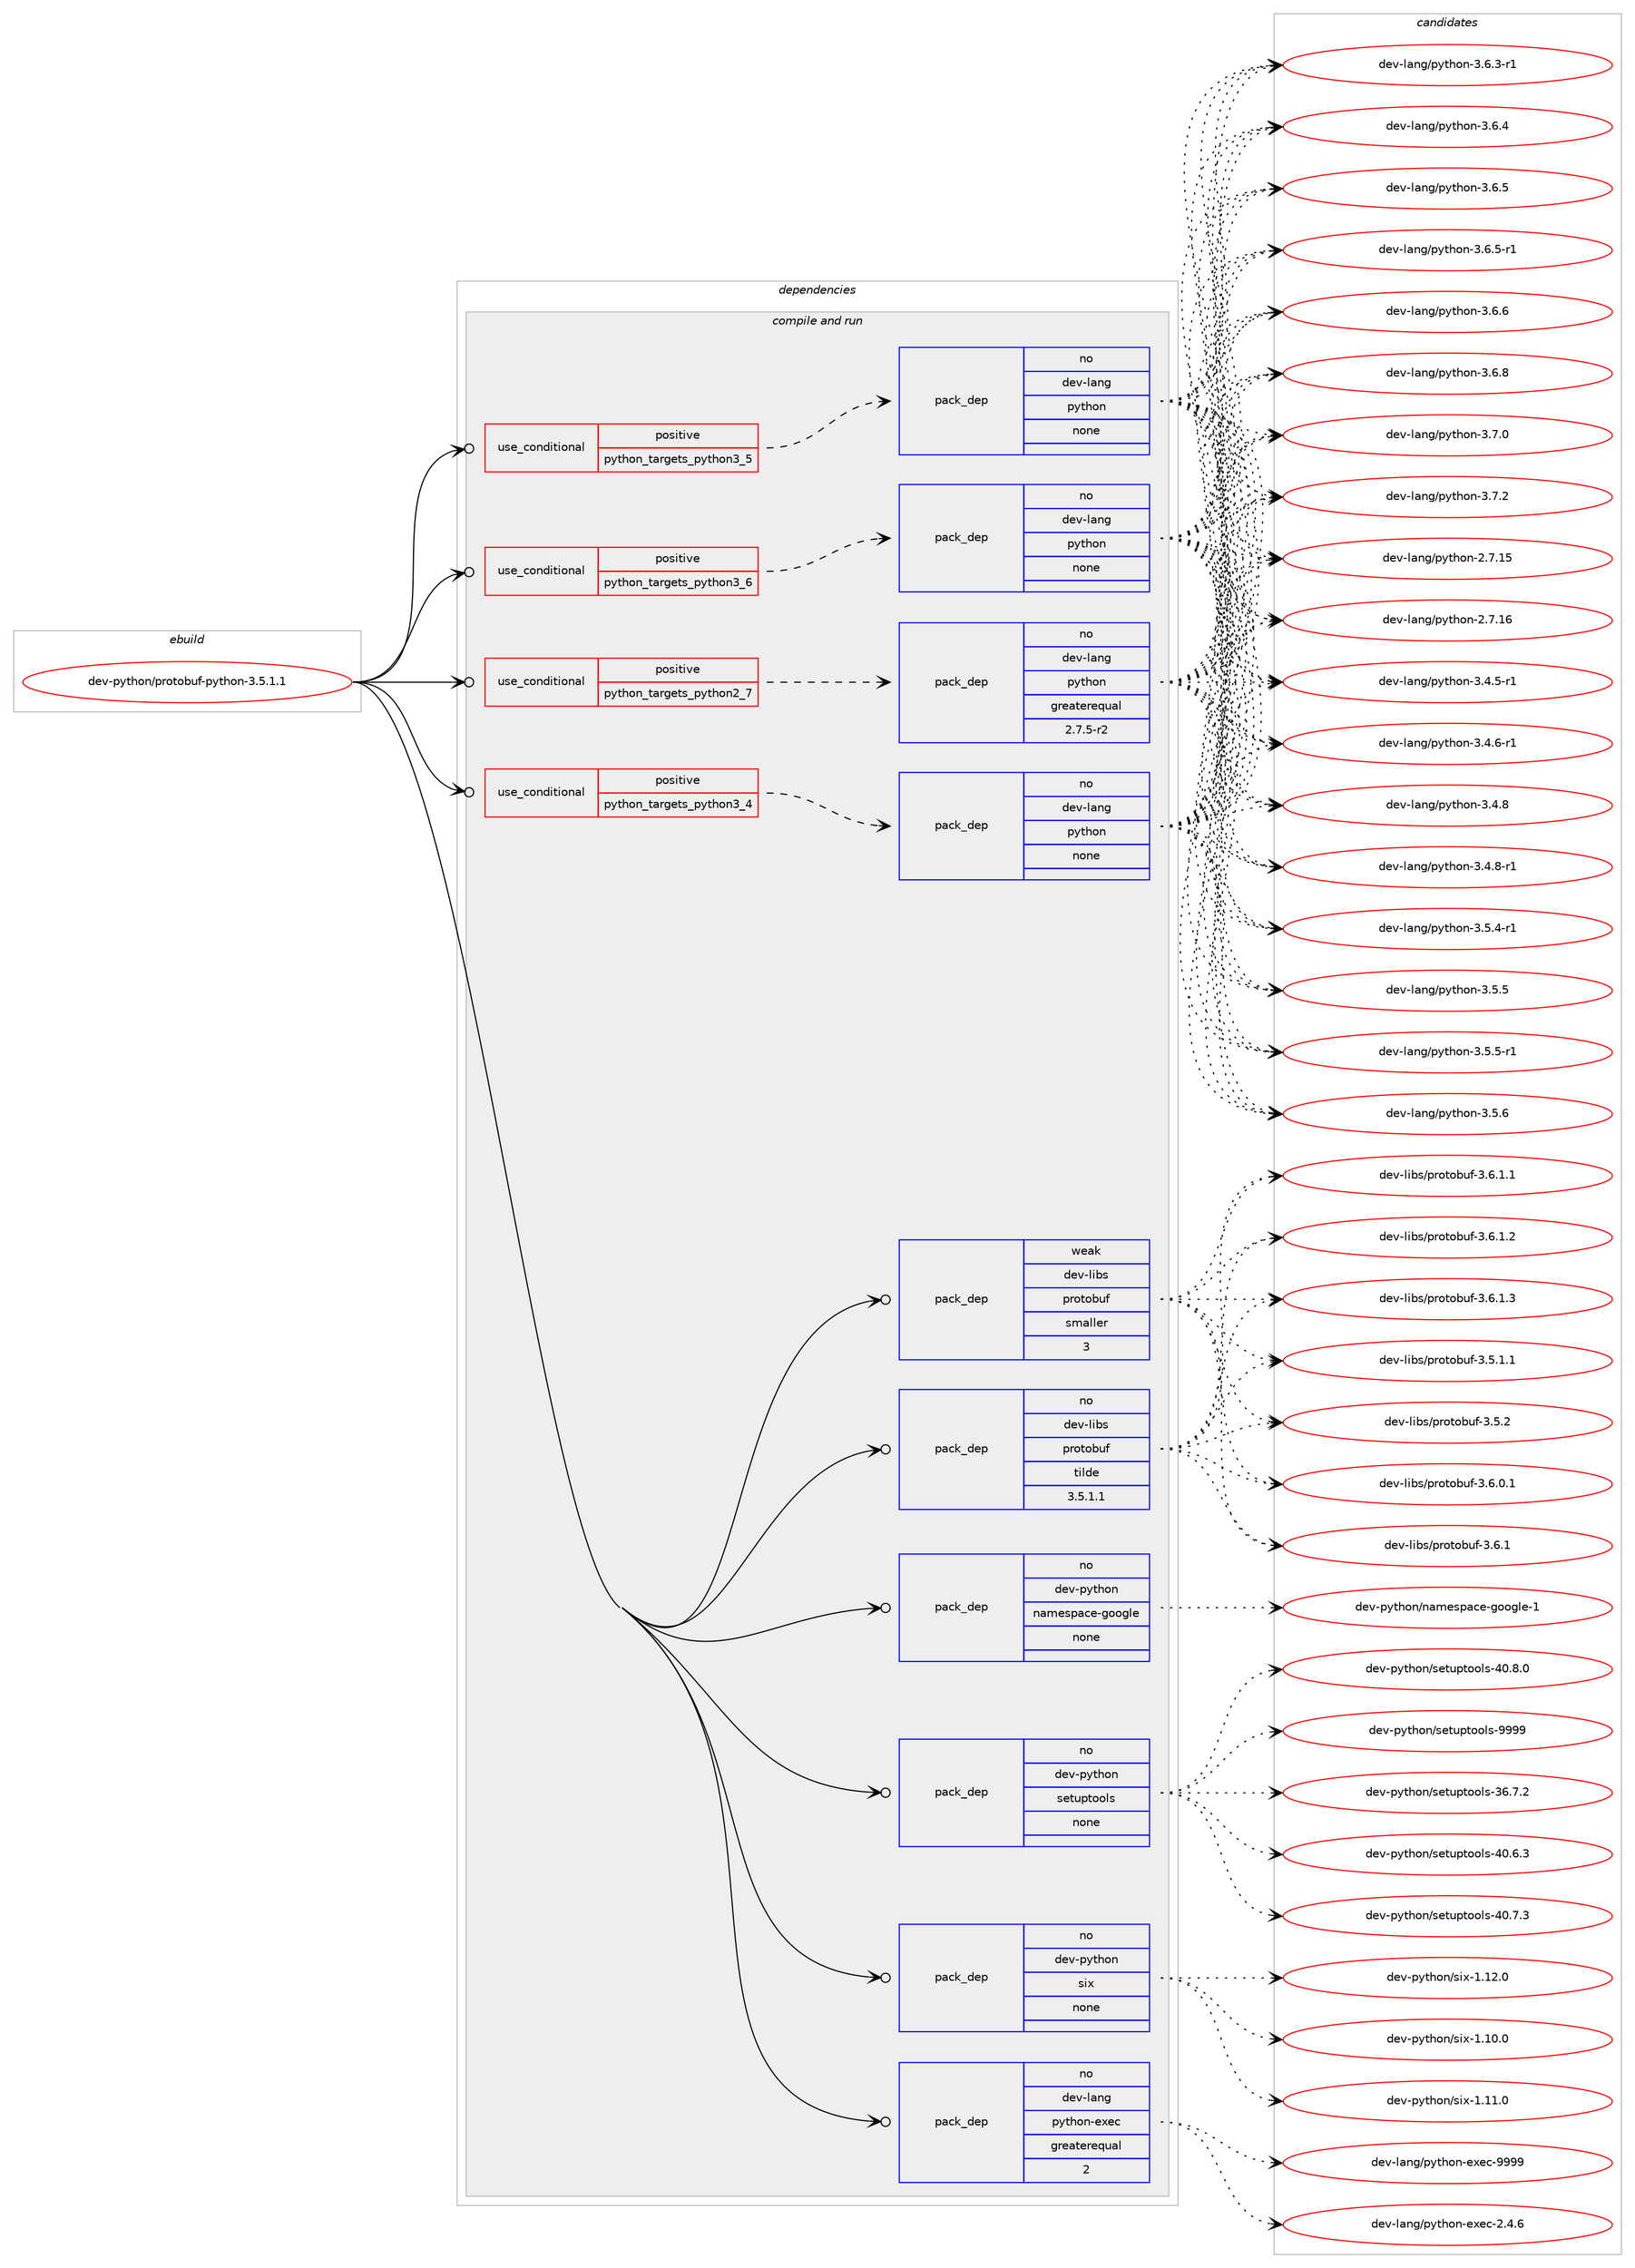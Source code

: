 digraph prolog {

# *************
# Graph options
# *************

newrank=true;
concentrate=true;
compound=true;
graph [rankdir=LR,fontname=Helvetica,fontsize=10,ranksep=1.5];#, ranksep=2.5, nodesep=0.2];
edge  [arrowhead=vee];
node  [fontname=Helvetica,fontsize=10];

# **********
# The ebuild
# **********

subgraph cluster_leftcol {
color=gray;
rank=same;
label=<<i>ebuild</i>>;
id [label="dev-python/protobuf-python-3.5.1.1", color=red, width=4, href="../dev-python/protobuf-python-3.5.1.1.svg"];
}

# ****************
# The dependencies
# ****************

subgraph cluster_midcol {
color=gray;
label=<<i>dependencies</i>>;
subgraph cluster_compile {
fillcolor="#eeeeee";
style=filled;
label=<<i>compile</i>>;
}
subgraph cluster_compileandrun {
fillcolor="#eeeeee";
style=filled;
label=<<i>compile and run</i>>;
subgraph cond379886 {
dependency1426692 [label=<<TABLE BORDER="0" CELLBORDER="1" CELLSPACING="0" CELLPADDING="4"><TR><TD ROWSPAN="3" CELLPADDING="10">use_conditional</TD></TR><TR><TD>positive</TD></TR><TR><TD>python_targets_python2_7</TD></TR></TABLE>>, shape=none, color=red];
subgraph pack1023492 {
dependency1426693 [label=<<TABLE BORDER="0" CELLBORDER="1" CELLSPACING="0" CELLPADDING="4" WIDTH="220"><TR><TD ROWSPAN="6" CELLPADDING="30">pack_dep</TD></TR><TR><TD WIDTH="110">no</TD></TR><TR><TD>dev-lang</TD></TR><TR><TD>python</TD></TR><TR><TD>greaterequal</TD></TR><TR><TD>2.7.5-r2</TD></TR></TABLE>>, shape=none, color=blue];
}
dependency1426692:e -> dependency1426693:w [weight=20,style="dashed",arrowhead="vee"];
}
id:e -> dependency1426692:w [weight=20,style="solid",arrowhead="odotvee"];
subgraph cond379887 {
dependency1426694 [label=<<TABLE BORDER="0" CELLBORDER="1" CELLSPACING="0" CELLPADDING="4"><TR><TD ROWSPAN="3" CELLPADDING="10">use_conditional</TD></TR><TR><TD>positive</TD></TR><TR><TD>python_targets_python3_4</TD></TR></TABLE>>, shape=none, color=red];
subgraph pack1023493 {
dependency1426695 [label=<<TABLE BORDER="0" CELLBORDER="1" CELLSPACING="0" CELLPADDING="4" WIDTH="220"><TR><TD ROWSPAN="6" CELLPADDING="30">pack_dep</TD></TR><TR><TD WIDTH="110">no</TD></TR><TR><TD>dev-lang</TD></TR><TR><TD>python</TD></TR><TR><TD>none</TD></TR><TR><TD></TD></TR></TABLE>>, shape=none, color=blue];
}
dependency1426694:e -> dependency1426695:w [weight=20,style="dashed",arrowhead="vee"];
}
id:e -> dependency1426694:w [weight=20,style="solid",arrowhead="odotvee"];
subgraph cond379888 {
dependency1426696 [label=<<TABLE BORDER="0" CELLBORDER="1" CELLSPACING="0" CELLPADDING="4"><TR><TD ROWSPAN="3" CELLPADDING="10">use_conditional</TD></TR><TR><TD>positive</TD></TR><TR><TD>python_targets_python3_5</TD></TR></TABLE>>, shape=none, color=red];
subgraph pack1023494 {
dependency1426697 [label=<<TABLE BORDER="0" CELLBORDER="1" CELLSPACING="0" CELLPADDING="4" WIDTH="220"><TR><TD ROWSPAN="6" CELLPADDING="30">pack_dep</TD></TR><TR><TD WIDTH="110">no</TD></TR><TR><TD>dev-lang</TD></TR><TR><TD>python</TD></TR><TR><TD>none</TD></TR><TR><TD></TD></TR></TABLE>>, shape=none, color=blue];
}
dependency1426696:e -> dependency1426697:w [weight=20,style="dashed",arrowhead="vee"];
}
id:e -> dependency1426696:w [weight=20,style="solid",arrowhead="odotvee"];
subgraph cond379889 {
dependency1426698 [label=<<TABLE BORDER="0" CELLBORDER="1" CELLSPACING="0" CELLPADDING="4"><TR><TD ROWSPAN="3" CELLPADDING="10">use_conditional</TD></TR><TR><TD>positive</TD></TR><TR><TD>python_targets_python3_6</TD></TR></TABLE>>, shape=none, color=red];
subgraph pack1023495 {
dependency1426699 [label=<<TABLE BORDER="0" CELLBORDER="1" CELLSPACING="0" CELLPADDING="4" WIDTH="220"><TR><TD ROWSPAN="6" CELLPADDING="30">pack_dep</TD></TR><TR><TD WIDTH="110">no</TD></TR><TR><TD>dev-lang</TD></TR><TR><TD>python</TD></TR><TR><TD>none</TD></TR><TR><TD></TD></TR></TABLE>>, shape=none, color=blue];
}
dependency1426698:e -> dependency1426699:w [weight=20,style="dashed",arrowhead="vee"];
}
id:e -> dependency1426698:w [weight=20,style="solid",arrowhead="odotvee"];
subgraph pack1023496 {
dependency1426700 [label=<<TABLE BORDER="0" CELLBORDER="1" CELLSPACING="0" CELLPADDING="4" WIDTH="220"><TR><TD ROWSPAN="6" CELLPADDING="30">pack_dep</TD></TR><TR><TD WIDTH="110">no</TD></TR><TR><TD>dev-lang</TD></TR><TR><TD>python-exec</TD></TR><TR><TD>greaterequal</TD></TR><TR><TD>2</TD></TR></TABLE>>, shape=none, color=blue];
}
id:e -> dependency1426700:w [weight=20,style="solid",arrowhead="odotvee"];
subgraph pack1023497 {
dependency1426701 [label=<<TABLE BORDER="0" CELLBORDER="1" CELLSPACING="0" CELLPADDING="4" WIDTH="220"><TR><TD ROWSPAN="6" CELLPADDING="30">pack_dep</TD></TR><TR><TD WIDTH="110">no</TD></TR><TR><TD>dev-libs</TD></TR><TR><TD>protobuf</TD></TR><TR><TD>tilde</TD></TR><TR><TD>3.5.1.1</TD></TR></TABLE>>, shape=none, color=blue];
}
id:e -> dependency1426701:w [weight=20,style="solid",arrowhead="odotvee"];
subgraph pack1023498 {
dependency1426702 [label=<<TABLE BORDER="0" CELLBORDER="1" CELLSPACING="0" CELLPADDING="4" WIDTH="220"><TR><TD ROWSPAN="6" CELLPADDING="30">pack_dep</TD></TR><TR><TD WIDTH="110">no</TD></TR><TR><TD>dev-python</TD></TR><TR><TD>namespace-google</TD></TR><TR><TD>none</TD></TR><TR><TD></TD></TR></TABLE>>, shape=none, color=blue];
}
id:e -> dependency1426702:w [weight=20,style="solid",arrowhead="odotvee"];
subgraph pack1023499 {
dependency1426703 [label=<<TABLE BORDER="0" CELLBORDER="1" CELLSPACING="0" CELLPADDING="4" WIDTH="220"><TR><TD ROWSPAN="6" CELLPADDING="30">pack_dep</TD></TR><TR><TD WIDTH="110">no</TD></TR><TR><TD>dev-python</TD></TR><TR><TD>setuptools</TD></TR><TR><TD>none</TD></TR><TR><TD></TD></TR></TABLE>>, shape=none, color=blue];
}
id:e -> dependency1426703:w [weight=20,style="solid",arrowhead="odotvee"];
subgraph pack1023500 {
dependency1426704 [label=<<TABLE BORDER="0" CELLBORDER="1" CELLSPACING="0" CELLPADDING="4" WIDTH="220"><TR><TD ROWSPAN="6" CELLPADDING="30">pack_dep</TD></TR><TR><TD WIDTH="110">no</TD></TR><TR><TD>dev-python</TD></TR><TR><TD>six</TD></TR><TR><TD>none</TD></TR><TR><TD></TD></TR></TABLE>>, shape=none, color=blue];
}
id:e -> dependency1426704:w [weight=20,style="solid",arrowhead="odotvee"];
subgraph pack1023501 {
dependency1426705 [label=<<TABLE BORDER="0" CELLBORDER="1" CELLSPACING="0" CELLPADDING="4" WIDTH="220"><TR><TD ROWSPAN="6" CELLPADDING="30">pack_dep</TD></TR><TR><TD WIDTH="110">weak</TD></TR><TR><TD>dev-libs</TD></TR><TR><TD>protobuf</TD></TR><TR><TD>smaller</TD></TR><TR><TD>3</TD></TR></TABLE>>, shape=none, color=blue];
}
id:e -> dependency1426705:w [weight=20,style="solid",arrowhead="odotvee"];
}
subgraph cluster_run {
fillcolor="#eeeeee";
style=filled;
label=<<i>run</i>>;
}
}

# **************
# The candidates
# **************

subgraph cluster_choices {
rank=same;
color=gray;
label=<<i>candidates</i>>;

subgraph choice1023492 {
color=black;
nodesep=1;
choice10010111845108971101034711212111610411111045504655464953 [label="dev-lang/python-2.7.15", color=red, width=4,href="../dev-lang/python-2.7.15.svg"];
choice10010111845108971101034711212111610411111045504655464954 [label="dev-lang/python-2.7.16", color=red, width=4,href="../dev-lang/python-2.7.16.svg"];
choice1001011184510897110103471121211161041111104551465246534511449 [label="dev-lang/python-3.4.5-r1", color=red, width=4,href="../dev-lang/python-3.4.5-r1.svg"];
choice1001011184510897110103471121211161041111104551465246544511449 [label="dev-lang/python-3.4.6-r1", color=red, width=4,href="../dev-lang/python-3.4.6-r1.svg"];
choice100101118451089711010347112121116104111110455146524656 [label="dev-lang/python-3.4.8", color=red, width=4,href="../dev-lang/python-3.4.8.svg"];
choice1001011184510897110103471121211161041111104551465246564511449 [label="dev-lang/python-3.4.8-r1", color=red, width=4,href="../dev-lang/python-3.4.8-r1.svg"];
choice1001011184510897110103471121211161041111104551465346524511449 [label="dev-lang/python-3.5.4-r1", color=red, width=4,href="../dev-lang/python-3.5.4-r1.svg"];
choice100101118451089711010347112121116104111110455146534653 [label="dev-lang/python-3.5.5", color=red, width=4,href="../dev-lang/python-3.5.5.svg"];
choice1001011184510897110103471121211161041111104551465346534511449 [label="dev-lang/python-3.5.5-r1", color=red, width=4,href="../dev-lang/python-3.5.5-r1.svg"];
choice100101118451089711010347112121116104111110455146534654 [label="dev-lang/python-3.5.6", color=red, width=4,href="../dev-lang/python-3.5.6.svg"];
choice1001011184510897110103471121211161041111104551465446514511449 [label="dev-lang/python-3.6.3-r1", color=red, width=4,href="../dev-lang/python-3.6.3-r1.svg"];
choice100101118451089711010347112121116104111110455146544652 [label="dev-lang/python-3.6.4", color=red, width=4,href="../dev-lang/python-3.6.4.svg"];
choice100101118451089711010347112121116104111110455146544653 [label="dev-lang/python-3.6.5", color=red, width=4,href="../dev-lang/python-3.6.5.svg"];
choice1001011184510897110103471121211161041111104551465446534511449 [label="dev-lang/python-3.6.5-r1", color=red, width=4,href="../dev-lang/python-3.6.5-r1.svg"];
choice100101118451089711010347112121116104111110455146544654 [label="dev-lang/python-3.6.6", color=red, width=4,href="../dev-lang/python-3.6.6.svg"];
choice100101118451089711010347112121116104111110455146544656 [label="dev-lang/python-3.6.8", color=red, width=4,href="../dev-lang/python-3.6.8.svg"];
choice100101118451089711010347112121116104111110455146554648 [label="dev-lang/python-3.7.0", color=red, width=4,href="../dev-lang/python-3.7.0.svg"];
choice100101118451089711010347112121116104111110455146554650 [label="dev-lang/python-3.7.2", color=red, width=4,href="../dev-lang/python-3.7.2.svg"];
dependency1426693:e -> choice10010111845108971101034711212111610411111045504655464953:w [style=dotted,weight="100"];
dependency1426693:e -> choice10010111845108971101034711212111610411111045504655464954:w [style=dotted,weight="100"];
dependency1426693:e -> choice1001011184510897110103471121211161041111104551465246534511449:w [style=dotted,weight="100"];
dependency1426693:e -> choice1001011184510897110103471121211161041111104551465246544511449:w [style=dotted,weight="100"];
dependency1426693:e -> choice100101118451089711010347112121116104111110455146524656:w [style=dotted,weight="100"];
dependency1426693:e -> choice1001011184510897110103471121211161041111104551465246564511449:w [style=dotted,weight="100"];
dependency1426693:e -> choice1001011184510897110103471121211161041111104551465346524511449:w [style=dotted,weight="100"];
dependency1426693:e -> choice100101118451089711010347112121116104111110455146534653:w [style=dotted,weight="100"];
dependency1426693:e -> choice1001011184510897110103471121211161041111104551465346534511449:w [style=dotted,weight="100"];
dependency1426693:e -> choice100101118451089711010347112121116104111110455146534654:w [style=dotted,weight="100"];
dependency1426693:e -> choice1001011184510897110103471121211161041111104551465446514511449:w [style=dotted,weight="100"];
dependency1426693:e -> choice100101118451089711010347112121116104111110455146544652:w [style=dotted,weight="100"];
dependency1426693:e -> choice100101118451089711010347112121116104111110455146544653:w [style=dotted,weight="100"];
dependency1426693:e -> choice1001011184510897110103471121211161041111104551465446534511449:w [style=dotted,weight="100"];
dependency1426693:e -> choice100101118451089711010347112121116104111110455146544654:w [style=dotted,weight="100"];
dependency1426693:e -> choice100101118451089711010347112121116104111110455146544656:w [style=dotted,weight="100"];
dependency1426693:e -> choice100101118451089711010347112121116104111110455146554648:w [style=dotted,weight="100"];
dependency1426693:e -> choice100101118451089711010347112121116104111110455146554650:w [style=dotted,weight="100"];
}
subgraph choice1023493 {
color=black;
nodesep=1;
choice10010111845108971101034711212111610411111045504655464953 [label="dev-lang/python-2.7.15", color=red, width=4,href="../dev-lang/python-2.7.15.svg"];
choice10010111845108971101034711212111610411111045504655464954 [label="dev-lang/python-2.7.16", color=red, width=4,href="../dev-lang/python-2.7.16.svg"];
choice1001011184510897110103471121211161041111104551465246534511449 [label="dev-lang/python-3.4.5-r1", color=red, width=4,href="../dev-lang/python-3.4.5-r1.svg"];
choice1001011184510897110103471121211161041111104551465246544511449 [label="dev-lang/python-3.4.6-r1", color=red, width=4,href="../dev-lang/python-3.4.6-r1.svg"];
choice100101118451089711010347112121116104111110455146524656 [label="dev-lang/python-3.4.8", color=red, width=4,href="../dev-lang/python-3.4.8.svg"];
choice1001011184510897110103471121211161041111104551465246564511449 [label="dev-lang/python-3.4.8-r1", color=red, width=4,href="../dev-lang/python-3.4.8-r1.svg"];
choice1001011184510897110103471121211161041111104551465346524511449 [label="dev-lang/python-3.5.4-r1", color=red, width=4,href="../dev-lang/python-3.5.4-r1.svg"];
choice100101118451089711010347112121116104111110455146534653 [label="dev-lang/python-3.5.5", color=red, width=4,href="../dev-lang/python-3.5.5.svg"];
choice1001011184510897110103471121211161041111104551465346534511449 [label="dev-lang/python-3.5.5-r1", color=red, width=4,href="../dev-lang/python-3.5.5-r1.svg"];
choice100101118451089711010347112121116104111110455146534654 [label="dev-lang/python-3.5.6", color=red, width=4,href="../dev-lang/python-3.5.6.svg"];
choice1001011184510897110103471121211161041111104551465446514511449 [label="dev-lang/python-3.6.3-r1", color=red, width=4,href="../dev-lang/python-3.6.3-r1.svg"];
choice100101118451089711010347112121116104111110455146544652 [label="dev-lang/python-3.6.4", color=red, width=4,href="../dev-lang/python-3.6.4.svg"];
choice100101118451089711010347112121116104111110455146544653 [label="dev-lang/python-3.6.5", color=red, width=4,href="../dev-lang/python-3.6.5.svg"];
choice1001011184510897110103471121211161041111104551465446534511449 [label="dev-lang/python-3.6.5-r1", color=red, width=4,href="../dev-lang/python-3.6.5-r1.svg"];
choice100101118451089711010347112121116104111110455146544654 [label="dev-lang/python-3.6.6", color=red, width=4,href="../dev-lang/python-3.6.6.svg"];
choice100101118451089711010347112121116104111110455146544656 [label="dev-lang/python-3.6.8", color=red, width=4,href="../dev-lang/python-3.6.8.svg"];
choice100101118451089711010347112121116104111110455146554648 [label="dev-lang/python-3.7.0", color=red, width=4,href="../dev-lang/python-3.7.0.svg"];
choice100101118451089711010347112121116104111110455146554650 [label="dev-lang/python-3.7.2", color=red, width=4,href="../dev-lang/python-3.7.2.svg"];
dependency1426695:e -> choice10010111845108971101034711212111610411111045504655464953:w [style=dotted,weight="100"];
dependency1426695:e -> choice10010111845108971101034711212111610411111045504655464954:w [style=dotted,weight="100"];
dependency1426695:e -> choice1001011184510897110103471121211161041111104551465246534511449:w [style=dotted,weight="100"];
dependency1426695:e -> choice1001011184510897110103471121211161041111104551465246544511449:w [style=dotted,weight="100"];
dependency1426695:e -> choice100101118451089711010347112121116104111110455146524656:w [style=dotted,weight="100"];
dependency1426695:e -> choice1001011184510897110103471121211161041111104551465246564511449:w [style=dotted,weight="100"];
dependency1426695:e -> choice1001011184510897110103471121211161041111104551465346524511449:w [style=dotted,weight="100"];
dependency1426695:e -> choice100101118451089711010347112121116104111110455146534653:w [style=dotted,weight="100"];
dependency1426695:e -> choice1001011184510897110103471121211161041111104551465346534511449:w [style=dotted,weight="100"];
dependency1426695:e -> choice100101118451089711010347112121116104111110455146534654:w [style=dotted,weight="100"];
dependency1426695:e -> choice1001011184510897110103471121211161041111104551465446514511449:w [style=dotted,weight="100"];
dependency1426695:e -> choice100101118451089711010347112121116104111110455146544652:w [style=dotted,weight="100"];
dependency1426695:e -> choice100101118451089711010347112121116104111110455146544653:w [style=dotted,weight="100"];
dependency1426695:e -> choice1001011184510897110103471121211161041111104551465446534511449:w [style=dotted,weight="100"];
dependency1426695:e -> choice100101118451089711010347112121116104111110455146544654:w [style=dotted,weight="100"];
dependency1426695:e -> choice100101118451089711010347112121116104111110455146544656:w [style=dotted,weight="100"];
dependency1426695:e -> choice100101118451089711010347112121116104111110455146554648:w [style=dotted,weight="100"];
dependency1426695:e -> choice100101118451089711010347112121116104111110455146554650:w [style=dotted,weight="100"];
}
subgraph choice1023494 {
color=black;
nodesep=1;
choice10010111845108971101034711212111610411111045504655464953 [label="dev-lang/python-2.7.15", color=red, width=4,href="../dev-lang/python-2.7.15.svg"];
choice10010111845108971101034711212111610411111045504655464954 [label="dev-lang/python-2.7.16", color=red, width=4,href="../dev-lang/python-2.7.16.svg"];
choice1001011184510897110103471121211161041111104551465246534511449 [label="dev-lang/python-3.4.5-r1", color=red, width=4,href="../dev-lang/python-3.4.5-r1.svg"];
choice1001011184510897110103471121211161041111104551465246544511449 [label="dev-lang/python-3.4.6-r1", color=red, width=4,href="../dev-lang/python-3.4.6-r1.svg"];
choice100101118451089711010347112121116104111110455146524656 [label="dev-lang/python-3.4.8", color=red, width=4,href="../dev-lang/python-3.4.8.svg"];
choice1001011184510897110103471121211161041111104551465246564511449 [label="dev-lang/python-3.4.8-r1", color=red, width=4,href="../dev-lang/python-3.4.8-r1.svg"];
choice1001011184510897110103471121211161041111104551465346524511449 [label="dev-lang/python-3.5.4-r1", color=red, width=4,href="../dev-lang/python-3.5.4-r1.svg"];
choice100101118451089711010347112121116104111110455146534653 [label="dev-lang/python-3.5.5", color=red, width=4,href="../dev-lang/python-3.5.5.svg"];
choice1001011184510897110103471121211161041111104551465346534511449 [label="dev-lang/python-3.5.5-r1", color=red, width=4,href="../dev-lang/python-3.5.5-r1.svg"];
choice100101118451089711010347112121116104111110455146534654 [label="dev-lang/python-3.5.6", color=red, width=4,href="../dev-lang/python-3.5.6.svg"];
choice1001011184510897110103471121211161041111104551465446514511449 [label="dev-lang/python-3.6.3-r1", color=red, width=4,href="../dev-lang/python-3.6.3-r1.svg"];
choice100101118451089711010347112121116104111110455146544652 [label="dev-lang/python-3.6.4", color=red, width=4,href="../dev-lang/python-3.6.4.svg"];
choice100101118451089711010347112121116104111110455146544653 [label="dev-lang/python-3.6.5", color=red, width=4,href="../dev-lang/python-3.6.5.svg"];
choice1001011184510897110103471121211161041111104551465446534511449 [label="dev-lang/python-3.6.5-r1", color=red, width=4,href="../dev-lang/python-3.6.5-r1.svg"];
choice100101118451089711010347112121116104111110455146544654 [label="dev-lang/python-3.6.6", color=red, width=4,href="../dev-lang/python-3.6.6.svg"];
choice100101118451089711010347112121116104111110455146544656 [label="dev-lang/python-3.6.8", color=red, width=4,href="../dev-lang/python-3.6.8.svg"];
choice100101118451089711010347112121116104111110455146554648 [label="dev-lang/python-3.7.0", color=red, width=4,href="../dev-lang/python-3.7.0.svg"];
choice100101118451089711010347112121116104111110455146554650 [label="dev-lang/python-3.7.2", color=red, width=4,href="../dev-lang/python-3.7.2.svg"];
dependency1426697:e -> choice10010111845108971101034711212111610411111045504655464953:w [style=dotted,weight="100"];
dependency1426697:e -> choice10010111845108971101034711212111610411111045504655464954:w [style=dotted,weight="100"];
dependency1426697:e -> choice1001011184510897110103471121211161041111104551465246534511449:w [style=dotted,weight="100"];
dependency1426697:e -> choice1001011184510897110103471121211161041111104551465246544511449:w [style=dotted,weight="100"];
dependency1426697:e -> choice100101118451089711010347112121116104111110455146524656:w [style=dotted,weight="100"];
dependency1426697:e -> choice1001011184510897110103471121211161041111104551465246564511449:w [style=dotted,weight="100"];
dependency1426697:e -> choice1001011184510897110103471121211161041111104551465346524511449:w [style=dotted,weight="100"];
dependency1426697:e -> choice100101118451089711010347112121116104111110455146534653:w [style=dotted,weight="100"];
dependency1426697:e -> choice1001011184510897110103471121211161041111104551465346534511449:w [style=dotted,weight="100"];
dependency1426697:e -> choice100101118451089711010347112121116104111110455146534654:w [style=dotted,weight="100"];
dependency1426697:e -> choice1001011184510897110103471121211161041111104551465446514511449:w [style=dotted,weight="100"];
dependency1426697:e -> choice100101118451089711010347112121116104111110455146544652:w [style=dotted,weight="100"];
dependency1426697:e -> choice100101118451089711010347112121116104111110455146544653:w [style=dotted,weight="100"];
dependency1426697:e -> choice1001011184510897110103471121211161041111104551465446534511449:w [style=dotted,weight="100"];
dependency1426697:e -> choice100101118451089711010347112121116104111110455146544654:w [style=dotted,weight="100"];
dependency1426697:e -> choice100101118451089711010347112121116104111110455146544656:w [style=dotted,weight="100"];
dependency1426697:e -> choice100101118451089711010347112121116104111110455146554648:w [style=dotted,weight="100"];
dependency1426697:e -> choice100101118451089711010347112121116104111110455146554650:w [style=dotted,weight="100"];
}
subgraph choice1023495 {
color=black;
nodesep=1;
choice10010111845108971101034711212111610411111045504655464953 [label="dev-lang/python-2.7.15", color=red, width=4,href="../dev-lang/python-2.7.15.svg"];
choice10010111845108971101034711212111610411111045504655464954 [label="dev-lang/python-2.7.16", color=red, width=4,href="../dev-lang/python-2.7.16.svg"];
choice1001011184510897110103471121211161041111104551465246534511449 [label="dev-lang/python-3.4.5-r1", color=red, width=4,href="../dev-lang/python-3.4.5-r1.svg"];
choice1001011184510897110103471121211161041111104551465246544511449 [label="dev-lang/python-3.4.6-r1", color=red, width=4,href="../dev-lang/python-3.4.6-r1.svg"];
choice100101118451089711010347112121116104111110455146524656 [label="dev-lang/python-3.4.8", color=red, width=4,href="../dev-lang/python-3.4.8.svg"];
choice1001011184510897110103471121211161041111104551465246564511449 [label="dev-lang/python-3.4.8-r1", color=red, width=4,href="../dev-lang/python-3.4.8-r1.svg"];
choice1001011184510897110103471121211161041111104551465346524511449 [label="dev-lang/python-3.5.4-r1", color=red, width=4,href="../dev-lang/python-3.5.4-r1.svg"];
choice100101118451089711010347112121116104111110455146534653 [label="dev-lang/python-3.5.5", color=red, width=4,href="../dev-lang/python-3.5.5.svg"];
choice1001011184510897110103471121211161041111104551465346534511449 [label="dev-lang/python-3.5.5-r1", color=red, width=4,href="../dev-lang/python-3.5.5-r1.svg"];
choice100101118451089711010347112121116104111110455146534654 [label="dev-lang/python-3.5.6", color=red, width=4,href="../dev-lang/python-3.5.6.svg"];
choice1001011184510897110103471121211161041111104551465446514511449 [label="dev-lang/python-3.6.3-r1", color=red, width=4,href="../dev-lang/python-3.6.3-r1.svg"];
choice100101118451089711010347112121116104111110455146544652 [label="dev-lang/python-3.6.4", color=red, width=4,href="../dev-lang/python-3.6.4.svg"];
choice100101118451089711010347112121116104111110455146544653 [label="dev-lang/python-3.6.5", color=red, width=4,href="../dev-lang/python-3.6.5.svg"];
choice1001011184510897110103471121211161041111104551465446534511449 [label="dev-lang/python-3.6.5-r1", color=red, width=4,href="../dev-lang/python-3.6.5-r1.svg"];
choice100101118451089711010347112121116104111110455146544654 [label="dev-lang/python-3.6.6", color=red, width=4,href="../dev-lang/python-3.6.6.svg"];
choice100101118451089711010347112121116104111110455146544656 [label="dev-lang/python-3.6.8", color=red, width=4,href="../dev-lang/python-3.6.8.svg"];
choice100101118451089711010347112121116104111110455146554648 [label="dev-lang/python-3.7.0", color=red, width=4,href="../dev-lang/python-3.7.0.svg"];
choice100101118451089711010347112121116104111110455146554650 [label="dev-lang/python-3.7.2", color=red, width=4,href="../dev-lang/python-3.7.2.svg"];
dependency1426699:e -> choice10010111845108971101034711212111610411111045504655464953:w [style=dotted,weight="100"];
dependency1426699:e -> choice10010111845108971101034711212111610411111045504655464954:w [style=dotted,weight="100"];
dependency1426699:e -> choice1001011184510897110103471121211161041111104551465246534511449:w [style=dotted,weight="100"];
dependency1426699:e -> choice1001011184510897110103471121211161041111104551465246544511449:w [style=dotted,weight="100"];
dependency1426699:e -> choice100101118451089711010347112121116104111110455146524656:w [style=dotted,weight="100"];
dependency1426699:e -> choice1001011184510897110103471121211161041111104551465246564511449:w [style=dotted,weight="100"];
dependency1426699:e -> choice1001011184510897110103471121211161041111104551465346524511449:w [style=dotted,weight="100"];
dependency1426699:e -> choice100101118451089711010347112121116104111110455146534653:w [style=dotted,weight="100"];
dependency1426699:e -> choice1001011184510897110103471121211161041111104551465346534511449:w [style=dotted,weight="100"];
dependency1426699:e -> choice100101118451089711010347112121116104111110455146534654:w [style=dotted,weight="100"];
dependency1426699:e -> choice1001011184510897110103471121211161041111104551465446514511449:w [style=dotted,weight="100"];
dependency1426699:e -> choice100101118451089711010347112121116104111110455146544652:w [style=dotted,weight="100"];
dependency1426699:e -> choice100101118451089711010347112121116104111110455146544653:w [style=dotted,weight="100"];
dependency1426699:e -> choice1001011184510897110103471121211161041111104551465446534511449:w [style=dotted,weight="100"];
dependency1426699:e -> choice100101118451089711010347112121116104111110455146544654:w [style=dotted,weight="100"];
dependency1426699:e -> choice100101118451089711010347112121116104111110455146544656:w [style=dotted,weight="100"];
dependency1426699:e -> choice100101118451089711010347112121116104111110455146554648:w [style=dotted,weight="100"];
dependency1426699:e -> choice100101118451089711010347112121116104111110455146554650:w [style=dotted,weight="100"];
}
subgraph choice1023496 {
color=black;
nodesep=1;
choice1001011184510897110103471121211161041111104510112010199455046524654 [label="dev-lang/python-exec-2.4.6", color=red, width=4,href="../dev-lang/python-exec-2.4.6.svg"];
choice10010111845108971101034711212111610411111045101120101994557575757 [label="dev-lang/python-exec-9999", color=red, width=4,href="../dev-lang/python-exec-9999.svg"];
dependency1426700:e -> choice1001011184510897110103471121211161041111104510112010199455046524654:w [style=dotted,weight="100"];
dependency1426700:e -> choice10010111845108971101034711212111610411111045101120101994557575757:w [style=dotted,weight="100"];
}
subgraph choice1023497 {
color=black;
nodesep=1;
choice100101118451081059811547112114111116111981171024551465346494649 [label="dev-libs/protobuf-3.5.1.1", color=red, width=4,href="../dev-libs/protobuf-3.5.1.1.svg"];
choice10010111845108105981154711211411111611198117102455146534650 [label="dev-libs/protobuf-3.5.2", color=red, width=4,href="../dev-libs/protobuf-3.5.2.svg"];
choice100101118451081059811547112114111116111981171024551465446484649 [label="dev-libs/protobuf-3.6.0.1", color=red, width=4,href="../dev-libs/protobuf-3.6.0.1.svg"];
choice10010111845108105981154711211411111611198117102455146544649 [label="dev-libs/protobuf-3.6.1", color=red, width=4,href="../dev-libs/protobuf-3.6.1.svg"];
choice100101118451081059811547112114111116111981171024551465446494649 [label="dev-libs/protobuf-3.6.1.1", color=red, width=4,href="../dev-libs/protobuf-3.6.1.1.svg"];
choice100101118451081059811547112114111116111981171024551465446494650 [label="dev-libs/protobuf-3.6.1.2", color=red, width=4,href="../dev-libs/protobuf-3.6.1.2.svg"];
choice100101118451081059811547112114111116111981171024551465446494651 [label="dev-libs/protobuf-3.6.1.3", color=red, width=4,href="../dev-libs/protobuf-3.6.1.3.svg"];
dependency1426701:e -> choice100101118451081059811547112114111116111981171024551465346494649:w [style=dotted,weight="100"];
dependency1426701:e -> choice10010111845108105981154711211411111611198117102455146534650:w [style=dotted,weight="100"];
dependency1426701:e -> choice100101118451081059811547112114111116111981171024551465446484649:w [style=dotted,weight="100"];
dependency1426701:e -> choice10010111845108105981154711211411111611198117102455146544649:w [style=dotted,weight="100"];
dependency1426701:e -> choice100101118451081059811547112114111116111981171024551465446494649:w [style=dotted,weight="100"];
dependency1426701:e -> choice100101118451081059811547112114111116111981171024551465446494650:w [style=dotted,weight="100"];
dependency1426701:e -> choice100101118451081059811547112114111116111981171024551465446494651:w [style=dotted,weight="100"];
}
subgraph choice1023498 {
color=black;
nodesep=1;
choice1001011184511212111610411111047110971091011151129799101451031111111031081014549 [label="dev-python/namespace-google-1", color=red, width=4,href="../dev-python/namespace-google-1.svg"];
dependency1426702:e -> choice1001011184511212111610411111047110971091011151129799101451031111111031081014549:w [style=dotted,weight="100"];
}
subgraph choice1023499 {
color=black;
nodesep=1;
choice100101118451121211161041111104711510111611711211611111110811545515446554650 [label="dev-python/setuptools-36.7.2", color=red, width=4,href="../dev-python/setuptools-36.7.2.svg"];
choice100101118451121211161041111104711510111611711211611111110811545524846544651 [label="dev-python/setuptools-40.6.3", color=red, width=4,href="../dev-python/setuptools-40.6.3.svg"];
choice100101118451121211161041111104711510111611711211611111110811545524846554651 [label="dev-python/setuptools-40.7.3", color=red, width=4,href="../dev-python/setuptools-40.7.3.svg"];
choice100101118451121211161041111104711510111611711211611111110811545524846564648 [label="dev-python/setuptools-40.8.0", color=red, width=4,href="../dev-python/setuptools-40.8.0.svg"];
choice10010111845112121116104111110471151011161171121161111111081154557575757 [label="dev-python/setuptools-9999", color=red, width=4,href="../dev-python/setuptools-9999.svg"];
dependency1426703:e -> choice100101118451121211161041111104711510111611711211611111110811545515446554650:w [style=dotted,weight="100"];
dependency1426703:e -> choice100101118451121211161041111104711510111611711211611111110811545524846544651:w [style=dotted,weight="100"];
dependency1426703:e -> choice100101118451121211161041111104711510111611711211611111110811545524846554651:w [style=dotted,weight="100"];
dependency1426703:e -> choice100101118451121211161041111104711510111611711211611111110811545524846564648:w [style=dotted,weight="100"];
dependency1426703:e -> choice10010111845112121116104111110471151011161171121161111111081154557575757:w [style=dotted,weight="100"];
}
subgraph choice1023500 {
color=black;
nodesep=1;
choice100101118451121211161041111104711510512045494649484648 [label="dev-python/six-1.10.0", color=red, width=4,href="../dev-python/six-1.10.0.svg"];
choice100101118451121211161041111104711510512045494649494648 [label="dev-python/six-1.11.0", color=red, width=4,href="../dev-python/six-1.11.0.svg"];
choice100101118451121211161041111104711510512045494649504648 [label="dev-python/six-1.12.0", color=red, width=4,href="../dev-python/six-1.12.0.svg"];
dependency1426704:e -> choice100101118451121211161041111104711510512045494649484648:w [style=dotted,weight="100"];
dependency1426704:e -> choice100101118451121211161041111104711510512045494649494648:w [style=dotted,weight="100"];
dependency1426704:e -> choice100101118451121211161041111104711510512045494649504648:w [style=dotted,weight="100"];
}
subgraph choice1023501 {
color=black;
nodesep=1;
choice100101118451081059811547112114111116111981171024551465346494649 [label="dev-libs/protobuf-3.5.1.1", color=red, width=4,href="../dev-libs/protobuf-3.5.1.1.svg"];
choice10010111845108105981154711211411111611198117102455146534650 [label="dev-libs/protobuf-3.5.2", color=red, width=4,href="../dev-libs/protobuf-3.5.2.svg"];
choice100101118451081059811547112114111116111981171024551465446484649 [label="dev-libs/protobuf-3.6.0.1", color=red, width=4,href="../dev-libs/protobuf-3.6.0.1.svg"];
choice10010111845108105981154711211411111611198117102455146544649 [label="dev-libs/protobuf-3.6.1", color=red, width=4,href="../dev-libs/protobuf-3.6.1.svg"];
choice100101118451081059811547112114111116111981171024551465446494649 [label="dev-libs/protobuf-3.6.1.1", color=red, width=4,href="../dev-libs/protobuf-3.6.1.1.svg"];
choice100101118451081059811547112114111116111981171024551465446494650 [label="dev-libs/protobuf-3.6.1.2", color=red, width=4,href="../dev-libs/protobuf-3.6.1.2.svg"];
choice100101118451081059811547112114111116111981171024551465446494651 [label="dev-libs/protobuf-3.6.1.3", color=red, width=4,href="../dev-libs/protobuf-3.6.1.3.svg"];
dependency1426705:e -> choice100101118451081059811547112114111116111981171024551465346494649:w [style=dotted,weight="100"];
dependency1426705:e -> choice10010111845108105981154711211411111611198117102455146534650:w [style=dotted,weight="100"];
dependency1426705:e -> choice100101118451081059811547112114111116111981171024551465446484649:w [style=dotted,weight="100"];
dependency1426705:e -> choice10010111845108105981154711211411111611198117102455146544649:w [style=dotted,weight="100"];
dependency1426705:e -> choice100101118451081059811547112114111116111981171024551465446494649:w [style=dotted,weight="100"];
dependency1426705:e -> choice100101118451081059811547112114111116111981171024551465446494650:w [style=dotted,weight="100"];
dependency1426705:e -> choice100101118451081059811547112114111116111981171024551465446494651:w [style=dotted,weight="100"];
}
}

}
